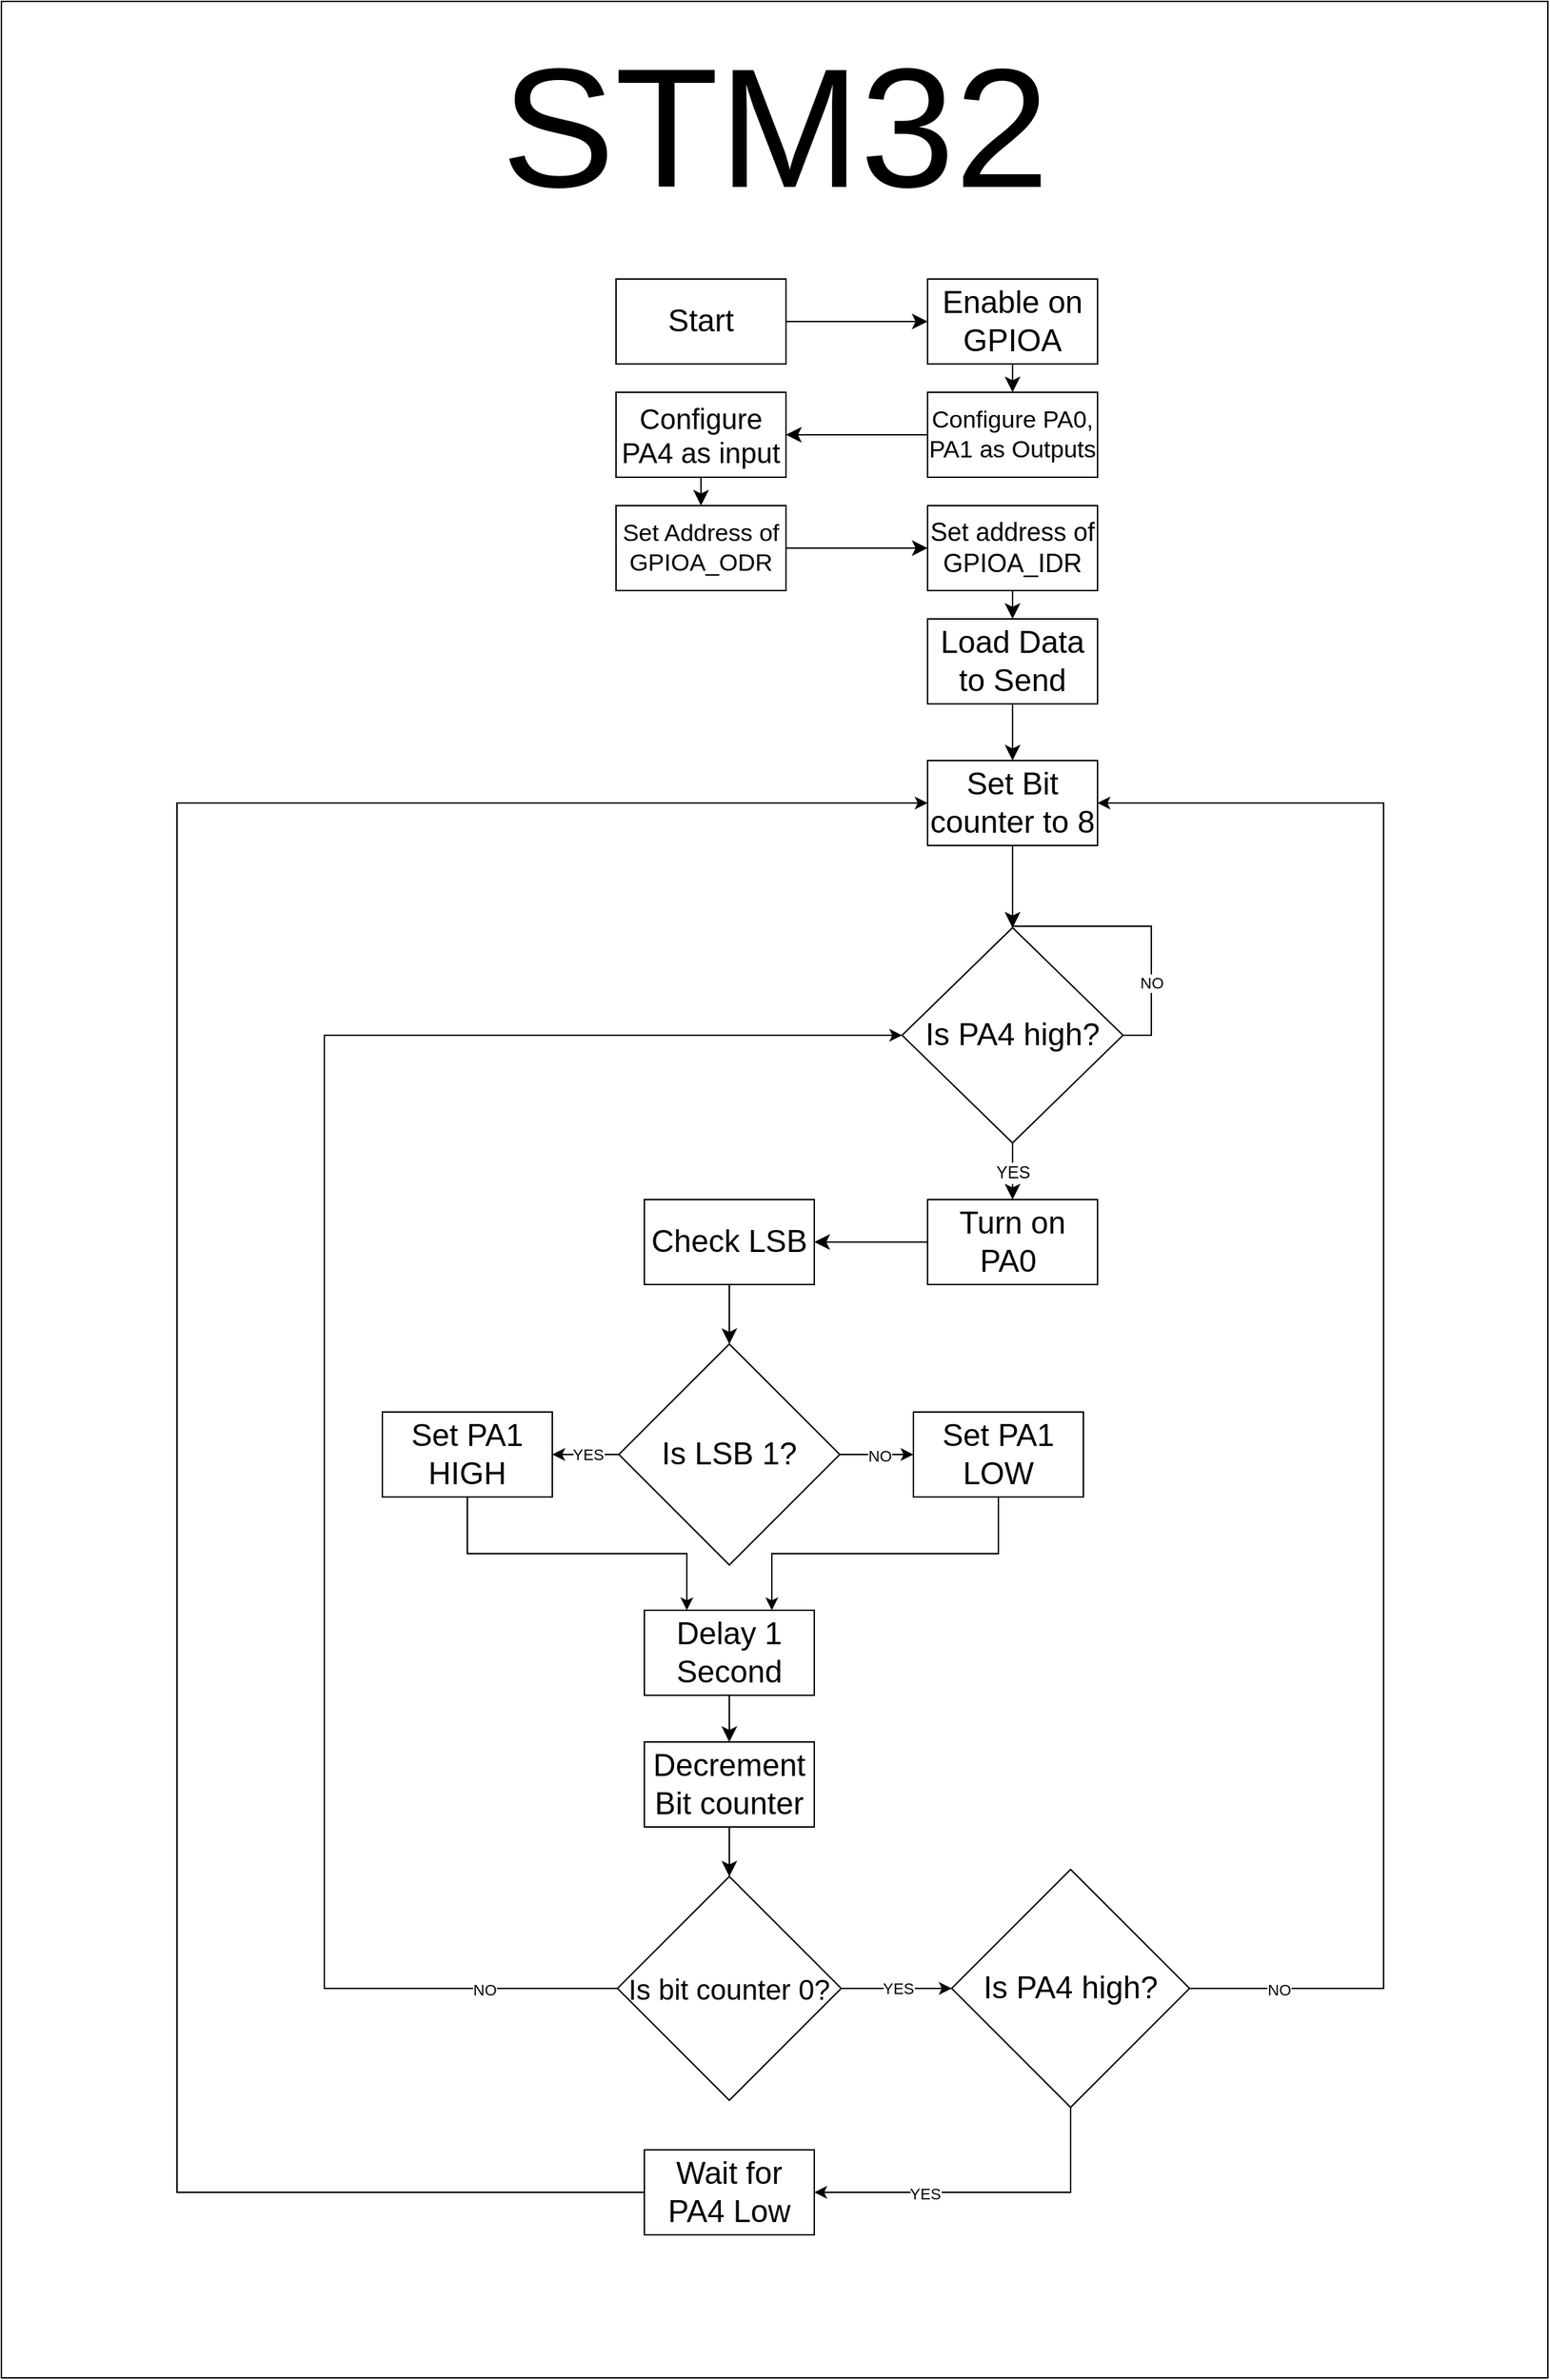 <mxfile version="27.0.5">
  <diagram name="Page-1" id="XIZshbfn7NMJk_1GvI07">
    <mxGraphModel dx="4177" dy="2277" grid="0" gridSize="10" guides="1" tooltips="1" connect="1" arrows="1" fold="1" page="0" pageScale="1" pageWidth="850" pageHeight="1100" math="0" shadow="0">
      <root>
        <mxCell id="0" />
        <mxCell id="1" parent="0" />
        <mxCell id="Hcrr5EgMV3pNzxd26oQe-16" value="" style="rounded=0;whiteSpace=wrap;html=1;" vertex="1" parent="1">
          <mxGeometry x="-1134" y="-332" width="1092" height="1678" as="geometry" />
        </mxCell>
        <mxCell id="QBpZ6xTL5SgzaReXafCs-58" style="edgeStyle=none;curved=1;rounded=0;orthogonalLoop=1;jettySize=auto;html=1;exitX=0.5;exitY=1;exitDx=0;exitDy=0;entryX=0.5;entryY=0;entryDx=0;entryDy=0;fontSize=12;startSize=8;endSize=8;" parent="1" source="JjKQ8CQkzTSP6PZhoDlF-1" target="QBpZ6xTL5SgzaReXafCs-57" edge="1">
          <mxGeometry relative="1" as="geometry" />
        </mxCell>
        <mxCell id="JjKQ8CQkzTSP6PZhoDlF-1" value="&lt;font style=&quot;font-size: 22px;&quot;&gt;Load Data to Send&lt;/font&gt;" style="rounded=0;whiteSpace=wrap;html=1;" parent="1" vertex="1">
          <mxGeometry x="-480" y="104" width="120" height="60" as="geometry" />
        </mxCell>
        <mxCell id="QBpZ6xTL5SgzaReXafCs-24" style="edgeStyle=none;curved=1;rounded=0;orthogonalLoop=1;jettySize=auto;html=1;entryX=0.5;entryY=0;entryDx=0;entryDy=0;fontSize=12;startSize=8;endSize=8;" parent="1" source="JjKQ8CQkzTSP6PZhoDlF-5" target="JjKQ8CQkzTSP6PZhoDlF-6" edge="1">
          <mxGeometry relative="1" as="geometry" />
        </mxCell>
        <mxCell id="JjKQ8CQkzTSP6PZhoDlF-5" value="&lt;font style=&quot;font-size: 22px;&quot;&gt;Enable on GPIOA&lt;/font&gt;" style="whiteSpace=wrap;html=1;" parent="1" vertex="1">
          <mxGeometry x="-480" y="-136" width="120" height="60" as="geometry" />
        </mxCell>
        <mxCell id="QBpZ6xTL5SgzaReXafCs-23" style="edgeStyle=none;curved=1;rounded=0;orthogonalLoop=1;jettySize=auto;html=1;entryX=1;entryY=0.5;entryDx=0;entryDy=0;fontSize=12;startSize=8;endSize=8;" parent="1" source="JjKQ8CQkzTSP6PZhoDlF-6" target="QBpZ6xTL5SgzaReXafCs-1" edge="1">
          <mxGeometry relative="1" as="geometry" />
        </mxCell>
        <mxCell id="JjKQ8CQkzTSP6PZhoDlF-6" value="&lt;font style=&quot;font-size: 17px;&quot;&gt;Configure PA0, PA1 as Outputs&lt;/font&gt;" style="whiteSpace=wrap;html=1;" parent="1" vertex="1">
          <mxGeometry x="-480" y="-56" width="120" height="60" as="geometry" />
        </mxCell>
        <mxCell id="QBpZ6xTL5SgzaReXafCs-21" style="edgeStyle=none;curved=1;rounded=0;orthogonalLoop=1;jettySize=auto;html=1;entryX=0;entryY=0.5;entryDx=0;entryDy=0;fontSize=12;startSize=8;endSize=8;" parent="1" source="JjKQ8CQkzTSP6PZhoDlF-7" target="QBpZ6xTL5SgzaReXafCs-2" edge="1">
          <mxGeometry relative="1" as="geometry" />
        </mxCell>
        <mxCell id="JjKQ8CQkzTSP6PZhoDlF-7" value="&lt;font style=&quot;font-size: 17px;&quot;&gt;Set Address of GPIOA_ODR&lt;/font&gt;" style="whiteSpace=wrap;html=1;" parent="1" vertex="1">
          <mxGeometry x="-700" y="24" width="120" height="60" as="geometry" />
        </mxCell>
        <mxCell id="QBpZ6xTL5SgzaReXafCs-38" style="edgeStyle=none;curved=1;rounded=0;orthogonalLoop=1;jettySize=auto;html=1;entryX=1;entryY=0.5;entryDx=0;entryDy=0;fontSize=12;startSize=8;endSize=8;" parent="1" source="JjKQ8CQkzTSP6PZhoDlF-8" target="JjKQ8CQkzTSP6PZhoDlF-9" edge="1">
          <mxGeometry relative="1" as="geometry" />
        </mxCell>
        <mxCell id="JjKQ8CQkzTSP6PZhoDlF-8" value="&lt;font style=&quot;font-size: 22px;&quot;&gt;Turn on PA0&amp;nbsp;&lt;/font&gt;" style="whiteSpace=wrap;html=1;" parent="1" vertex="1">
          <mxGeometry x="-480" y="514" width="120" height="60" as="geometry" />
        </mxCell>
        <mxCell id="QBpZ6xTL5SgzaReXafCs-39" style="edgeStyle=none;curved=1;rounded=0;orthogonalLoop=1;jettySize=auto;html=1;fontSize=12;startSize=8;endSize=8;" parent="1" source="JjKQ8CQkzTSP6PZhoDlF-9" target="JjKQ8CQkzTSP6PZhoDlF-11" edge="1">
          <mxGeometry relative="1" as="geometry" />
        </mxCell>
        <mxCell id="JjKQ8CQkzTSP6PZhoDlF-9" value="&lt;font style=&quot;font-size: 22px;&quot;&gt;Check LSB&lt;/font&gt;" style="whiteSpace=wrap;html=1;" parent="1" vertex="1">
          <mxGeometry x="-680" y="514" width="120" height="60" as="geometry" />
        </mxCell>
        <mxCell id="JjKQ8CQkzTSP6PZhoDlF-15" style="edgeStyle=orthogonalEdgeStyle;rounded=0;orthogonalLoop=1;jettySize=auto;html=1;exitX=1;exitY=0.5;exitDx=0;exitDy=0;entryX=0;entryY=0.5;entryDx=0;entryDy=0;" parent="1" source="JjKQ8CQkzTSP6PZhoDlF-11" target="JjKQ8CQkzTSP6PZhoDlF-17" edge="1">
          <mxGeometry relative="1" as="geometry">
            <mxPoint x="-200" y="964" as="targetPoint" />
          </mxGeometry>
        </mxCell>
        <mxCell id="JjKQ8CQkzTSP6PZhoDlF-16" value="NO" style="edgeLabel;html=1;align=center;verticalAlign=middle;resizable=0;points=[];" parent="JjKQ8CQkzTSP6PZhoDlF-15" vertex="1" connectable="0">
          <mxGeometry x="0.029" y="-1" relative="1" as="geometry">
            <mxPoint x="1" as="offset" />
          </mxGeometry>
        </mxCell>
        <mxCell id="Hcrr5EgMV3pNzxd26oQe-9" style="edgeStyle=orthogonalEdgeStyle;rounded=0;orthogonalLoop=1;jettySize=auto;html=1;entryX=1;entryY=0.5;entryDx=0;entryDy=0;" edge="1" parent="1" source="JjKQ8CQkzTSP6PZhoDlF-11" target="JjKQ8CQkzTSP6PZhoDlF-13">
          <mxGeometry relative="1" as="geometry" />
        </mxCell>
        <mxCell id="Hcrr5EgMV3pNzxd26oQe-10" value="YES" style="edgeLabel;html=1;align=center;verticalAlign=middle;resizable=0;points=[];" vertex="1" connectable="0" parent="Hcrr5EgMV3pNzxd26oQe-9">
          <mxGeometry x="-0.231" y="3" relative="1" as="geometry">
            <mxPoint x="-4" y="-3" as="offset" />
          </mxGeometry>
        </mxCell>
        <mxCell id="JjKQ8CQkzTSP6PZhoDlF-11" value="&lt;font style=&quot;font-size: 22px;&quot;&gt;Is LSB 1?&lt;/font&gt;" style="rhombus;whiteSpace=wrap;html=1;aspect=fixed;" parent="1" vertex="1">
          <mxGeometry x="-698" y="616" width="156" height="156" as="geometry" />
        </mxCell>
        <mxCell id="JjKQ8CQkzTSP6PZhoDlF-21" style="edgeStyle=orthogonalEdgeStyle;rounded=0;orthogonalLoop=1;jettySize=auto;html=1;exitX=0.5;exitY=1;exitDx=0;exitDy=0;entryX=0.25;entryY=0;entryDx=0;entryDy=0;" parent="1" source="JjKQ8CQkzTSP6PZhoDlF-13" target="JjKQ8CQkzTSP6PZhoDlF-20" edge="1">
          <mxGeometry relative="1" as="geometry">
            <mxPoint x="-670" y="764" as="targetPoint" />
            <mxPoint x="-850" y="764" as="sourcePoint" />
          </mxGeometry>
        </mxCell>
        <mxCell id="JjKQ8CQkzTSP6PZhoDlF-13" value="&lt;font style=&quot;font-size: 22px;&quot;&gt;Set PA1 HIGH&lt;/font&gt;" style="whiteSpace=wrap;html=1;" parent="1" vertex="1">
          <mxGeometry x="-865" y="664" width="120" height="60" as="geometry" />
        </mxCell>
        <mxCell id="JjKQ8CQkzTSP6PZhoDlF-19" style="edgeStyle=orthogonalEdgeStyle;rounded=0;orthogonalLoop=1;jettySize=auto;html=1;exitX=0.5;exitY=1;exitDx=0;exitDy=0;entryX=0.75;entryY=0;entryDx=0;entryDy=0;" parent="1" source="JjKQ8CQkzTSP6PZhoDlF-17" target="JjKQ8CQkzTSP6PZhoDlF-20" edge="1">
          <mxGeometry relative="1" as="geometry">
            <mxPoint x="-610" y="824" as="targetPoint" />
            <Array as="points">
              <mxPoint x="-430" y="764" />
              <mxPoint x="-590" y="764" />
            </Array>
          </mxGeometry>
        </mxCell>
        <mxCell id="JjKQ8CQkzTSP6PZhoDlF-17" value="&lt;font style=&quot;font-size: 22px;&quot;&gt;Set PA1 LOW&lt;/font&gt;" style="whiteSpace=wrap;html=1;" parent="1" vertex="1">
          <mxGeometry x="-490" y="664" width="120" height="60" as="geometry" />
        </mxCell>
        <mxCell id="QBpZ6xTL5SgzaReXafCs-67" style="edgeStyle=none;curved=1;rounded=0;orthogonalLoop=1;jettySize=auto;html=1;exitX=0.5;exitY=1;exitDx=0;exitDy=0;entryX=0.5;entryY=0;entryDx=0;entryDy=0;fontSize=12;startSize=8;endSize=8;" parent="1" source="JjKQ8CQkzTSP6PZhoDlF-20" target="QBpZ6xTL5SgzaReXafCs-60" edge="1">
          <mxGeometry relative="1" as="geometry" />
        </mxCell>
        <mxCell id="JjKQ8CQkzTSP6PZhoDlF-20" value="&lt;font style=&quot;font-size: 22px;&quot;&gt;Delay 1 Second&lt;/font&gt;" style="whiteSpace=wrap;html=1;" parent="1" vertex="1">
          <mxGeometry x="-680" y="804" width="120" height="60" as="geometry" />
        </mxCell>
        <mxCell id="QBpZ6xTL5SgzaReXafCs-25" style="edgeStyle=none;curved=1;rounded=0;orthogonalLoop=1;jettySize=auto;html=1;fontSize=12;startSize=8;endSize=8;" parent="1" source="JjKQ8CQkzTSP6PZhoDlF-22" target="JjKQ8CQkzTSP6PZhoDlF-5" edge="1">
          <mxGeometry relative="1" as="geometry" />
        </mxCell>
        <mxCell id="JjKQ8CQkzTSP6PZhoDlF-22" value="&lt;font style=&quot;font-size: 22px;&quot;&gt;Start&lt;/font&gt;" style="whiteSpace=wrap;html=1;" parent="1" vertex="1">
          <mxGeometry x="-700" y="-136" width="120" height="60" as="geometry" />
        </mxCell>
        <mxCell id="QBpZ6xTL5SgzaReXafCs-22" style="edgeStyle=none;curved=1;rounded=0;orthogonalLoop=1;jettySize=auto;html=1;entryX=0.5;entryY=0;entryDx=0;entryDy=0;fontSize=12;startSize=8;endSize=8;" parent="1" source="QBpZ6xTL5SgzaReXafCs-1" target="JjKQ8CQkzTSP6PZhoDlF-7" edge="1">
          <mxGeometry relative="1" as="geometry" />
        </mxCell>
        <mxCell id="QBpZ6xTL5SgzaReXafCs-1" value="&lt;font style=&quot;font-size: 20px;&quot;&gt;Configure PA4 as input&lt;/font&gt;" style="whiteSpace=wrap;html=1;" parent="1" vertex="1">
          <mxGeometry x="-700" y="-56" width="120" height="60" as="geometry" />
        </mxCell>
        <mxCell id="QBpZ6xTL5SgzaReXafCs-20" style="edgeStyle=none;curved=1;rounded=0;orthogonalLoop=1;jettySize=auto;html=1;entryX=0.5;entryY=0;entryDx=0;entryDy=0;fontSize=12;startSize=8;endSize=8;" parent="1" source="QBpZ6xTL5SgzaReXafCs-2" target="JjKQ8CQkzTSP6PZhoDlF-1" edge="1">
          <mxGeometry relative="1" as="geometry" />
        </mxCell>
        <mxCell id="QBpZ6xTL5SgzaReXafCs-2" value="&lt;font style=&quot;font-size: 18px;&quot;&gt;Set address of GPIOA_IDR&lt;/font&gt;" style="whiteSpace=wrap;html=1;" parent="1" vertex="1">
          <mxGeometry x="-480" y="24" width="120" height="60" as="geometry" />
        </mxCell>
        <mxCell id="QBpZ6xTL5SgzaReXafCs-5" style="edgeStyle=none;curved=1;rounded=0;orthogonalLoop=1;jettySize=auto;html=1;exitX=0.5;exitY=1;exitDx=0;exitDy=0;fontSize=12;startSize=8;endSize=8;entryX=0.5;entryY=0;entryDx=0;entryDy=0;" parent="1" source="QBpZ6xTL5SgzaReXafCs-4" target="JjKQ8CQkzTSP6PZhoDlF-8" edge="1">
          <mxGeometry relative="1" as="geometry">
            <mxPoint x="-420" y="524" as="targetPoint" />
          </mxGeometry>
        </mxCell>
        <mxCell id="QBpZ6xTL5SgzaReXafCs-15" value="YES" style="edgeLabel;html=1;align=center;verticalAlign=middle;resizable=0;points=[];fontSize=12;" parent="QBpZ6xTL5SgzaReXafCs-5" vertex="1" connectable="0">
          <mxGeometry x="0.086" y="4" relative="1" as="geometry">
            <mxPoint x="-4" y="-1" as="offset" />
          </mxGeometry>
        </mxCell>
        <mxCell id="QBpZ6xTL5SgzaReXafCs-4" value="&lt;font style=&quot;font-size: 22px;&quot;&gt;Is PA4 high?&lt;/font&gt;" style="rhombus;whiteSpace=wrap;html=1;" parent="1" vertex="1">
          <mxGeometry x="-498" y="322" width="156" height="152" as="geometry" />
        </mxCell>
        <mxCell id="Hcrr5EgMV3pNzxd26oQe-4" style="edgeStyle=orthogonalEdgeStyle;rounded=0;orthogonalLoop=1;jettySize=auto;html=1;entryX=0;entryY=0.5;entryDx=0;entryDy=0;exitX=0;exitY=0.5;exitDx=0;exitDy=0;" edge="1" parent="1" source="QBpZ6xTL5SgzaReXafCs-40" target="QBpZ6xTL5SgzaReXafCs-4">
          <mxGeometry relative="1" as="geometry">
            <mxPoint x="-521" y="363" as="targetPoint" />
            <mxPoint x="-862" y="1036" as="sourcePoint" />
            <Array as="points">
              <mxPoint x="-906" y="1071" />
              <mxPoint x="-906" y="398" />
            </Array>
          </mxGeometry>
        </mxCell>
        <mxCell id="Hcrr5EgMV3pNzxd26oQe-5" value="NO" style="edgeLabel;html=1;align=center;verticalAlign=middle;resizable=0;points=[];" vertex="1" connectable="0" parent="Hcrr5EgMV3pNzxd26oQe-4">
          <mxGeometry x="-0.853" y="1" relative="1" as="geometry">
            <mxPoint as="offset" />
          </mxGeometry>
        </mxCell>
        <mxCell id="Hcrr5EgMV3pNzxd26oQe-24" value="" style="edgeStyle=orthogonalEdgeStyle;rounded=0;orthogonalLoop=1;jettySize=auto;html=1;" edge="1" parent="1" source="QBpZ6xTL5SgzaReXafCs-40" target="Hcrr5EgMV3pNzxd26oQe-23">
          <mxGeometry relative="1" as="geometry" />
        </mxCell>
        <mxCell id="Hcrr5EgMV3pNzxd26oQe-25" value="YES" style="edgeLabel;html=1;align=center;verticalAlign=middle;resizable=0;points=[];" vertex="1" connectable="0" parent="Hcrr5EgMV3pNzxd26oQe-24">
          <mxGeometry x="-0.017" y="3" relative="1" as="geometry">
            <mxPoint x="1" y="3" as="offset" />
          </mxGeometry>
        </mxCell>
        <mxCell id="QBpZ6xTL5SgzaReXafCs-40" value="&lt;font style=&quot;font-size: 20px;&quot;&gt;Is bit counter 0?&lt;/font&gt;" style="rhombus;whiteSpace=wrap;html=1;aspect=fixed;" parent="1" vertex="1">
          <mxGeometry x="-699" y="992" width="158" height="158" as="geometry" />
        </mxCell>
        <mxCell id="Hcrr5EgMV3pNzxd26oQe-1" style="edgeStyle=orthogonalEdgeStyle;rounded=0;orthogonalLoop=1;jettySize=auto;html=1;endArrow=classic;startFill=0;endFill=1;entryX=0;entryY=0.5;entryDx=0;entryDy=0;exitX=0;exitY=0.5;exitDx=0;exitDy=0;" edge="1" parent="1" source="QBpZ6xTL5SgzaReXafCs-49">
          <mxGeometry relative="1" as="geometry">
            <mxPoint x="-480" y="234" as="targetPoint" />
            <mxPoint x="-1000" y="1154" as="sourcePoint" />
            <Array as="points">
              <mxPoint x="-1010" y="1215" />
              <mxPoint x="-1010" y="234" />
            </Array>
          </mxGeometry>
        </mxCell>
        <mxCell id="Hcrr5EgMV3pNzxd26oQe-26" style="edgeStyle=orthogonalEdgeStyle;rounded=0;orthogonalLoop=1;jettySize=auto;html=1;entryX=0.5;entryY=1;entryDx=0;entryDy=0;endArrow=none;startFill=1;startArrow=classic;" edge="1" parent="1" source="QBpZ6xTL5SgzaReXafCs-49" target="Hcrr5EgMV3pNzxd26oQe-23">
          <mxGeometry relative="1" as="geometry" />
        </mxCell>
        <mxCell id="Hcrr5EgMV3pNzxd26oQe-27" value="YES" style="edgeLabel;html=1;align=center;verticalAlign=middle;resizable=0;points=[];" vertex="1" connectable="0" parent="Hcrr5EgMV3pNzxd26oQe-26">
          <mxGeometry x="-0.358" y="-1" relative="1" as="geometry">
            <mxPoint as="offset" />
          </mxGeometry>
        </mxCell>
        <mxCell id="QBpZ6xTL5SgzaReXafCs-49" value="&lt;font style=&quot;font-size: 22px;&quot;&gt;Wait for PA4 Low&lt;/font&gt;" style="whiteSpace=wrap;html=1;" parent="1" vertex="1">
          <mxGeometry x="-680" y="1185" width="120" height="60" as="geometry" />
        </mxCell>
        <mxCell id="QBpZ6xTL5SgzaReXafCs-59" style="edgeStyle=none;curved=1;rounded=0;orthogonalLoop=1;jettySize=auto;html=1;exitX=0.5;exitY=1;exitDx=0;exitDy=0;entryX=0.5;entryY=0;entryDx=0;entryDy=0;fontSize=12;startSize=8;endSize=8;" parent="1" source="QBpZ6xTL5SgzaReXafCs-57" target="QBpZ6xTL5SgzaReXafCs-4" edge="1">
          <mxGeometry relative="1" as="geometry" />
        </mxCell>
        <mxCell id="QBpZ6xTL5SgzaReXafCs-57" value="&lt;font style=&quot;font-size: 22px;&quot;&gt;Set Bit counter to 8&lt;/font&gt;" style="rounded=0;whiteSpace=wrap;html=1;" parent="1" vertex="1">
          <mxGeometry x="-480" y="204" width="120" height="60" as="geometry" />
        </mxCell>
        <mxCell id="QBpZ6xTL5SgzaReXafCs-68" style="edgeStyle=none;curved=1;rounded=0;orthogonalLoop=1;jettySize=auto;html=1;exitX=0.5;exitY=1;exitDx=0;exitDy=0;entryX=0.5;entryY=0;entryDx=0;entryDy=0;fontSize=12;startSize=8;endSize=8;" parent="1" source="QBpZ6xTL5SgzaReXafCs-60" target="QBpZ6xTL5SgzaReXafCs-40" edge="1">
          <mxGeometry relative="1" as="geometry" />
        </mxCell>
        <mxCell id="QBpZ6xTL5SgzaReXafCs-60" value="&lt;font style=&quot;font-size: 22px;&quot;&gt;Decrement Bit counter&lt;/font&gt;" style="whiteSpace=wrap;html=1;" parent="1" vertex="1">
          <mxGeometry x="-680" y="897" width="120" height="60" as="geometry" />
        </mxCell>
        <mxCell id="Hcrr5EgMV3pNzxd26oQe-17" value="&lt;font style=&quot;font-size: 120px;&quot;&gt;STM32&lt;/font&gt;" style="text;html=1;align=center;verticalAlign=middle;resizable=0;points=[];autosize=1;strokeColor=none;fillColor=none;" vertex="1" parent="1">
          <mxGeometry x="-790.5" y="-322" width="405" height="156" as="geometry" />
        </mxCell>
        <mxCell id="Hcrr5EgMV3pNzxd26oQe-21" style="edgeStyle=orthogonalEdgeStyle;rounded=0;orthogonalLoop=1;jettySize=auto;html=1;entryX=1;entryY=0.5;entryDx=0;entryDy=0;endArrow=none;startFill=1;startArrow=classic;" edge="1" parent="1" source="QBpZ6xTL5SgzaReXafCs-4" target="QBpZ6xTL5SgzaReXafCs-4">
          <mxGeometry relative="1" as="geometry">
            <Array as="points">
              <mxPoint x="-420" y="321" />
              <mxPoint x="-322" y="321" />
              <mxPoint x="-322" y="398" />
            </Array>
          </mxGeometry>
        </mxCell>
        <mxCell id="Hcrr5EgMV3pNzxd26oQe-22" value="NO" style="edgeLabel;html=1;align=center;verticalAlign=middle;resizable=0;points=[];" vertex="1" connectable="0" parent="Hcrr5EgMV3pNzxd26oQe-21">
          <mxGeometry x="0.417" relative="1" as="geometry">
            <mxPoint as="offset" />
          </mxGeometry>
        </mxCell>
        <mxCell id="Hcrr5EgMV3pNzxd26oQe-28" style="edgeStyle=orthogonalEdgeStyle;rounded=0;orthogonalLoop=1;jettySize=auto;html=1;entryX=1;entryY=0.5;entryDx=0;entryDy=0;" edge="1" parent="1" source="Hcrr5EgMV3pNzxd26oQe-23" target="QBpZ6xTL5SgzaReXafCs-57">
          <mxGeometry relative="1" as="geometry">
            <Array as="points">
              <mxPoint x="-158" y="1071" />
              <mxPoint x="-158" y="234" />
            </Array>
          </mxGeometry>
        </mxCell>
        <mxCell id="Hcrr5EgMV3pNzxd26oQe-29" value="NO&lt;div&gt;&lt;br&gt;&lt;/div&gt;" style="edgeLabel;html=1;align=center;verticalAlign=middle;resizable=0;points=[];" vertex="1" connectable="0" parent="Hcrr5EgMV3pNzxd26oQe-28">
          <mxGeometry x="-0.895" y="-5" relative="1" as="geometry">
            <mxPoint x="1" y="3" as="offset" />
          </mxGeometry>
        </mxCell>
        <mxCell id="Hcrr5EgMV3pNzxd26oQe-23" value="&lt;font style=&quot;font-size: 22px;&quot;&gt;Is PA4 high?&lt;/font&gt;" style="rhombus;whiteSpace=wrap;html=1;aspect=fixed;" vertex="1" parent="1">
          <mxGeometry x="-463" y="987" width="168" height="168" as="geometry" />
        </mxCell>
      </root>
    </mxGraphModel>
  </diagram>
</mxfile>
